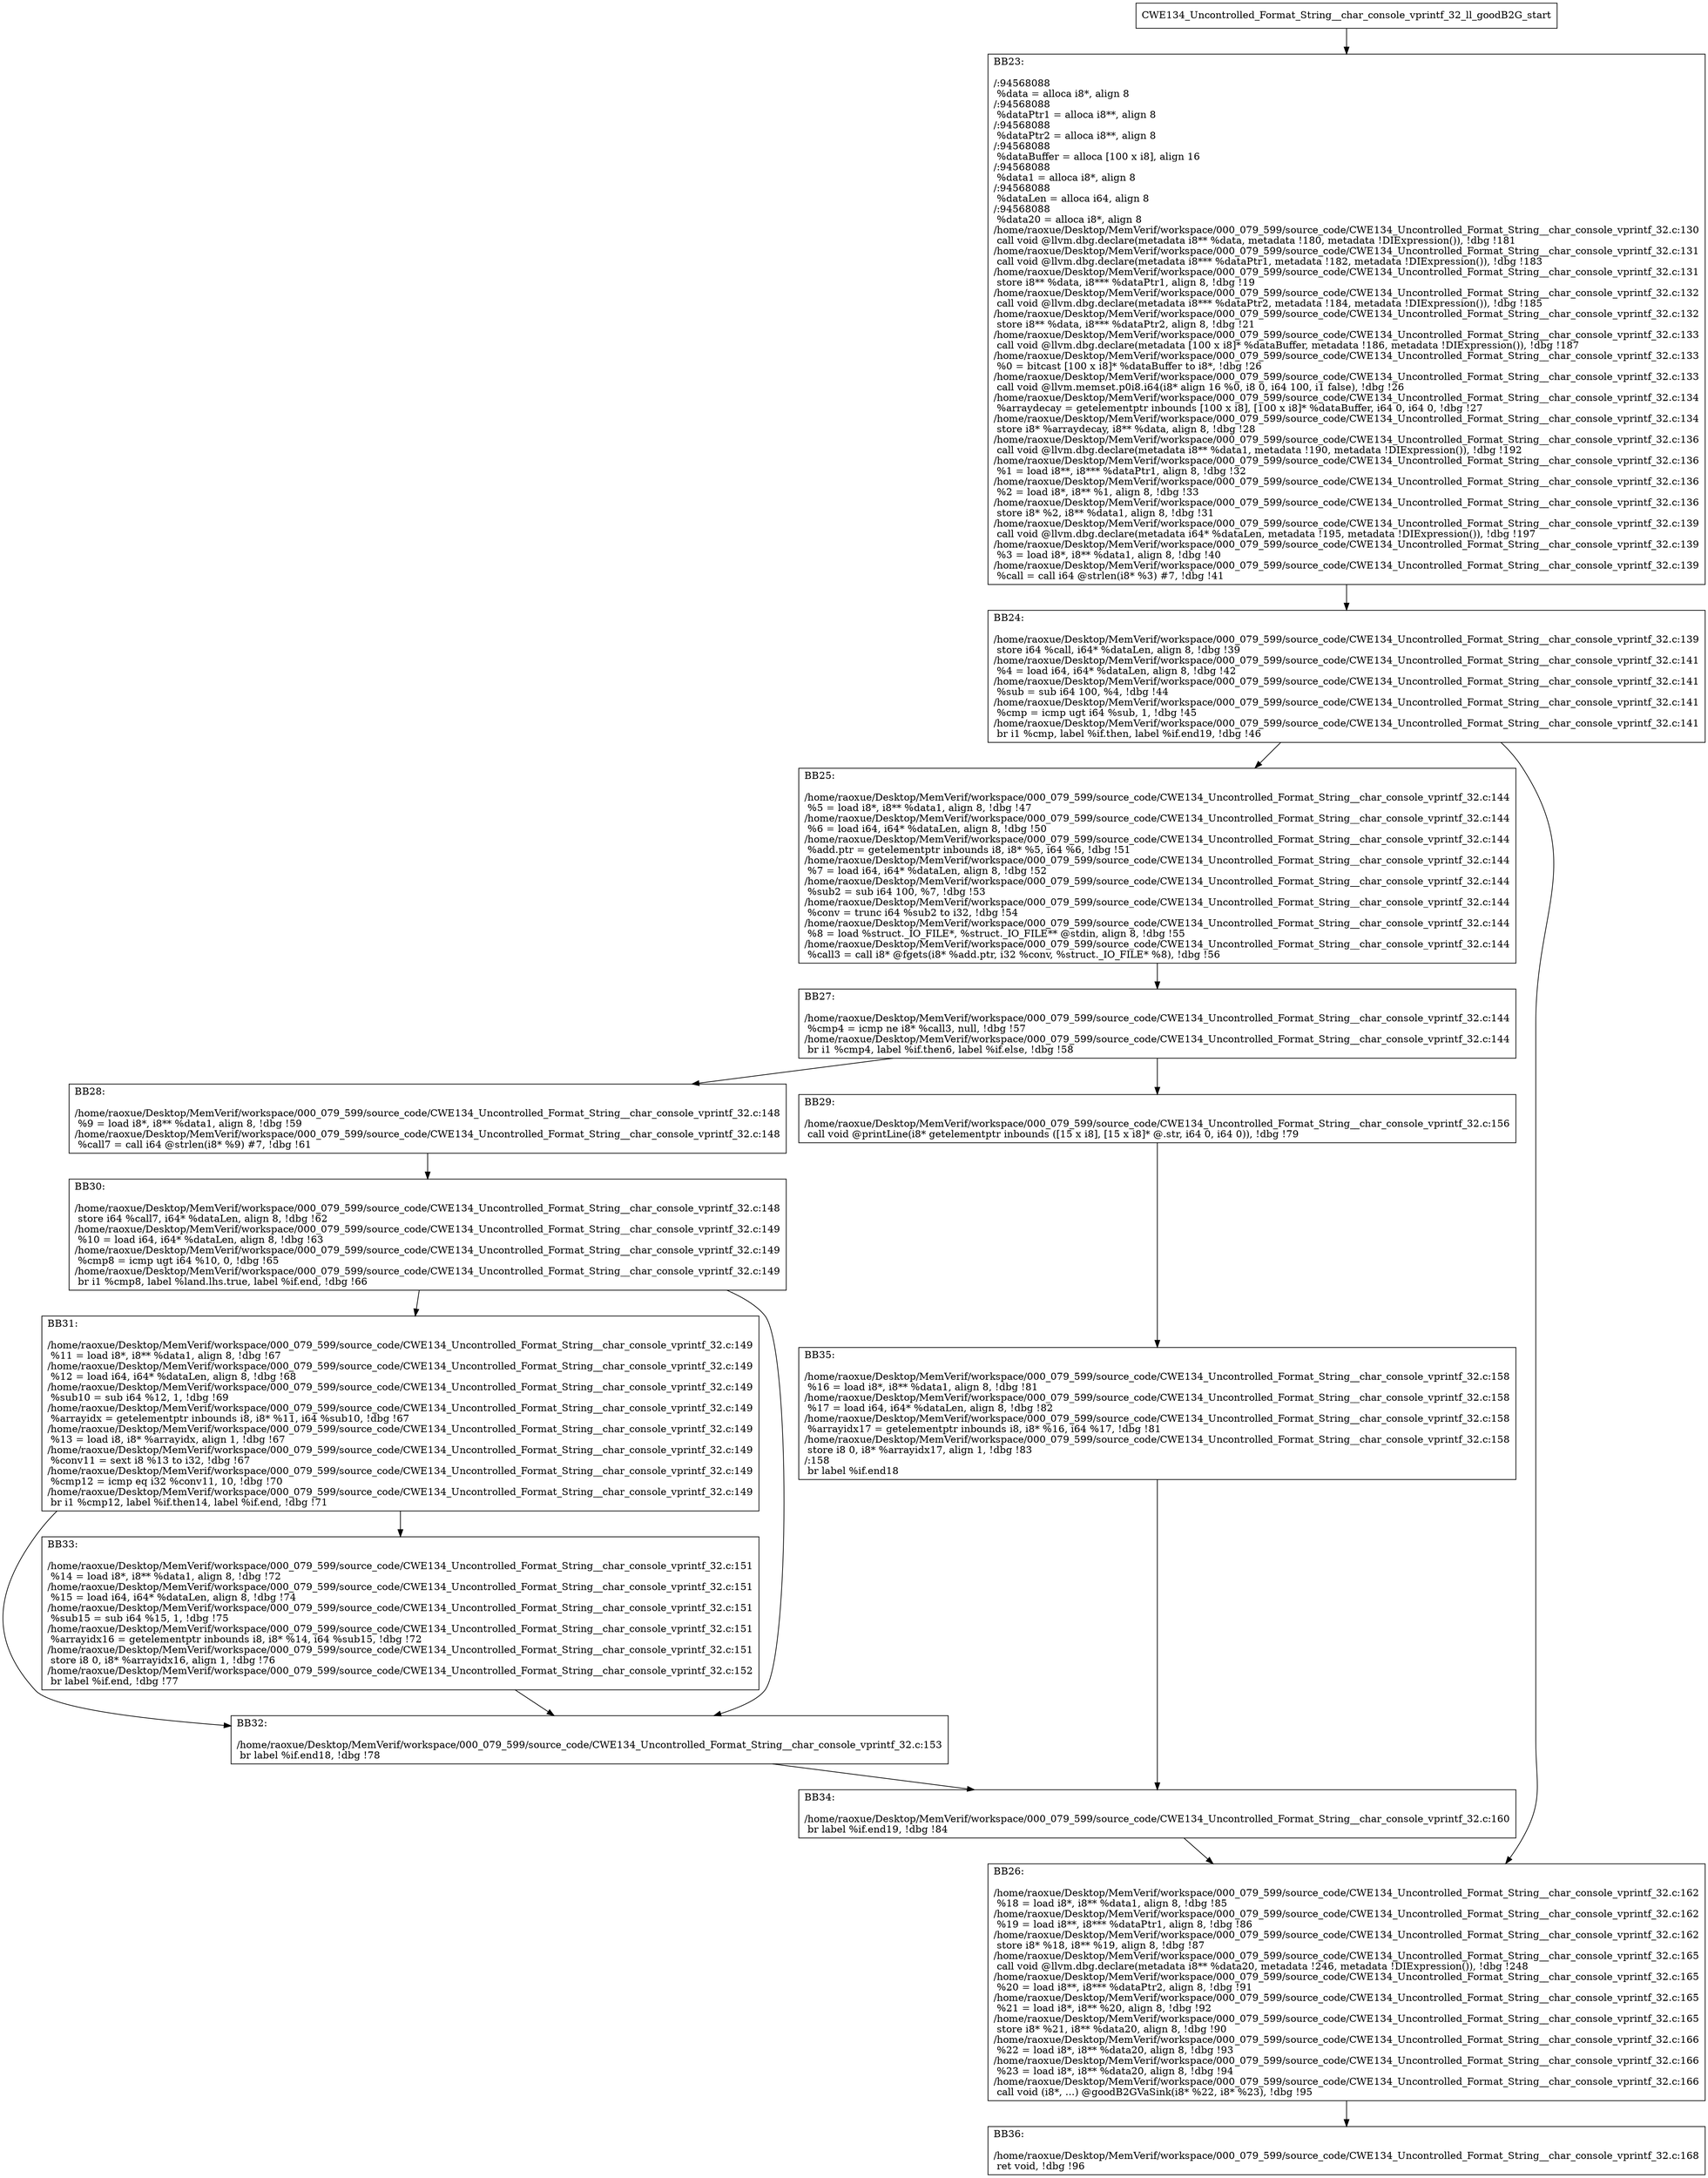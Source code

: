 digraph "CFG for'CWE134_Uncontrolled_Format_String__char_console_vprintf_32_ll_goodB2G' function" {
	BBCWE134_Uncontrolled_Format_String__char_console_vprintf_32_ll_goodB2G_start[shape=record,label="{CWE134_Uncontrolled_Format_String__char_console_vprintf_32_ll_goodB2G_start}"];
	BBCWE134_Uncontrolled_Format_String__char_console_vprintf_32_ll_goodB2G_start-> CWE134_Uncontrolled_Format_String__char_console_vprintf_32_ll_goodB2GBB23;
	CWE134_Uncontrolled_Format_String__char_console_vprintf_32_ll_goodB2GBB23 [shape=record, label="{BB23:\l\l/:94568088\l
  %data = alloca i8*, align 8\l
/:94568088\l
  %dataPtr1 = alloca i8**, align 8\l
/:94568088\l
  %dataPtr2 = alloca i8**, align 8\l
/:94568088\l
  %dataBuffer = alloca [100 x i8], align 16\l
/:94568088\l
  %data1 = alloca i8*, align 8\l
/:94568088\l
  %dataLen = alloca i64, align 8\l
/:94568088\l
  %data20 = alloca i8*, align 8\l
/home/raoxue/Desktop/MemVerif/workspace/000_079_599/source_code/CWE134_Uncontrolled_Format_String__char_console_vprintf_32.c:130\l
  call void @llvm.dbg.declare(metadata i8** %data, metadata !180, metadata !DIExpression()), !dbg !181\l
/home/raoxue/Desktop/MemVerif/workspace/000_079_599/source_code/CWE134_Uncontrolled_Format_String__char_console_vprintf_32.c:131\l
  call void @llvm.dbg.declare(metadata i8*** %dataPtr1, metadata !182, metadata !DIExpression()), !dbg !183\l
/home/raoxue/Desktop/MemVerif/workspace/000_079_599/source_code/CWE134_Uncontrolled_Format_String__char_console_vprintf_32.c:131\l
  store i8** %data, i8*** %dataPtr1, align 8, !dbg !19\l
/home/raoxue/Desktop/MemVerif/workspace/000_079_599/source_code/CWE134_Uncontrolled_Format_String__char_console_vprintf_32.c:132\l
  call void @llvm.dbg.declare(metadata i8*** %dataPtr2, metadata !184, metadata !DIExpression()), !dbg !185\l
/home/raoxue/Desktop/MemVerif/workspace/000_079_599/source_code/CWE134_Uncontrolled_Format_String__char_console_vprintf_32.c:132\l
  store i8** %data, i8*** %dataPtr2, align 8, !dbg !21\l
/home/raoxue/Desktop/MemVerif/workspace/000_079_599/source_code/CWE134_Uncontrolled_Format_String__char_console_vprintf_32.c:133\l
  call void @llvm.dbg.declare(metadata [100 x i8]* %dataBuffer, metadata !186, metadata !DIExpression()), !dbg !187\l
/home/raoxue/Desktop/MemVerif/workspace/000_079_599/source_code/CWE134_Uncontrolled_Format_String__char_console_vprintf_32.c:133\l
  %0 = bitcast [100 x i8]* %dataBuffer to i8*, !dbg !26\l
/home/raoxue/Desktop/MemVerif/workspace/000_079_599/source_code/CWE134_Uncontrolled_Format_String__char_console_vprintf_32.c:133\l
  call void @llvm.memset.p0i8.i64(i8* align 16 %0, i8 0, i64 100, i1 false), !dbg !26\l
/home/raoxue/Desktop/MemVerif/workspace/000_079_599/source_code/CWE134_Uncontrolled_Format_String__char_console_vprintf_32.c:134\l
  %arraydecay = getelementptr inbounds [100 x i8], [100 x i8]* %dataBuffer, i64 0, i64 0, !dbg !27\l
/home/raoxue/Desktop/MemVerif/workspace/000_079_599/source_code/CWE134_Uncontrolled_Format_String__char_console_vprintf_32.c:134\l
  store i8* %arraydecay, i8** %data, align 8, !dbg !28\l
/home/raoxue/Desktop/MemVerif/workspace/000_079_599/source_code/CWE134_Uncontrolled_Format_String__char_console_vprintf_32.c:136\l
  call void @llvm.dbg.declare(metadata i8** %data1, metadata !190, metadata !DIExpression()), !dbg !192\l
/home/raoxue/Desktop/MemVerif/workspace/000_079_599/source_code/CWE134_Uncontrolled_Format_String__char_console_vprintf_32.c:136\l
  %1 = load i8**, i8*** %dataPtr1, align 8, !dbg !32\l
/home/raoxue/Desktop/MemVerif/workspace/000_079_599/source_code/CWE134_Uncontrolled_Format_String__char_console_vprintf_32.c:136\l
  %2 = load i8*, i8** %1, align 8, !dbg !33\l
/home/raoxue/Desktop/MemVerif/workspace/000_079_599/source_code/CWE134_Uncontrolled_Format_String__char_console_vprintf_32.c:136\l
  store i8* %2, i8** %data1, align 8, !dbg !31\l
/home/raoxue/Desktop/MemVerif/workspace/000_079_599/source_code/CWE134_Uncontrolled_Format_String__char_console_vprintf_32.c:139\l
  call void @llvm.dbg.declare(metadata i64* %dataLen, metadata !195, metadata !DIExpression()), !dbg !197\l
/home/raoxue/Desktop/MemVerif/workspace/000_079_599/source_code/CWE134_Uncontrolled_Format_String__char_console_vprintf_32.c:139\l
  %3 = load i8*, i8** %data1, align 8, !dbg !40\l
/home/raoxue/Desktop/MemVerif/workspace/000_079_599/source_code/CWE134_Uncontrolled_Format_String__char_console_vprintf_32.c:139\l
  %call = call i64 @strlen(i8* %3) #7, !dbg !41\l
}"];
	CWE134_Uncontrolled_Format_String__char_console_vprintf_32_ll_goodB2GBB23-> CWE134_Uncontrolled_Format_String__char_console_vprintf_32_ll_goodB2GBB24;
	CWE134_Uncontrolled_Format_String__char_console_vprintf_32_ll_goodB2GBB24 [shape=record, label="{BB24:\l\l/home/raoxue/Desktop/MemVerif/workspace/000_079_599/source_code/CWE134_Uncontrolled_Format_String__char_console_vprintf_32.c:139\l
  store i64 %call, i64* %dataLen, align 8, !dbg !39\l
/home/raoxue/Desktop/MemVerif/workspace/000_079_599/source_code/CWE134_Uncontrolled_Format_String__char_console_vprintf_32.c:141\l
  %4 = load i64, i64* %dataLen, align 8, !dbg !42\l
/home/raoxue/Desktop/MemVerif/workspace/000_079_599/source_code/CWE134_Uncontrolled_Format_String__char_console_vprintf_32.c:141\l
  %sub = sub i64 100, %4, !dbg !44\l
/home/raoxue/Desktop/MemVerif/workspace/000_079_599/source_code/CWE134_Uncontrolled_Format_String__char_console_vprintf_32.c:141\l
  %cmp = icmp ugt i64 %sub, 1, !dbg !45\l
/home/raoxue/Desktop/MemVerif/workspace/000_079_599/source_code/CWE134_Uncontrolled_Format_String__char_console_vprintf_32.c:141\l
  br i1 %cmp, label %if.then, label %if.end19, !dbg !46\l
}"];
	CWE134_Uncontrolled_Format_String__char_console_vprintf_32_ll_goodB2GBB24-> CWE134_Uncontrolled_Format_String__char_console_vprintf_32_ll_goodB2GBB25;
	CWE134_Uncontrolled_Format_String__char_console_vprintf_32_ll_goodB2GBB24-> CWE134_Uncontrolled_Format_String__char_console_vprintf_32_ll_goodB2GBB26;
	CWE134_Uncontrolled_Format_String__char_console_vprintf_32_ll_goodB2GBB25 [shape=record, label="{BB25:\l\l/home/raoxue/Desktop/MemVerif/workspace/000_079_599/source_code/CWE134_Uncontrolled_Format_String__char_console_vprintf_32.c:144\l
  %5 = load i8*, i8** %data1, align 8, !dbg !47\l
/home/raoxue/Desktop/MemVerif/workspace/000_079_599/source_code/CWE134_Uncontrolled_Format_String__char_console_vprintf_32.c:144\l
  %6 = load i64, i64* %dataLen, align 8, !dbg !50\l
/home/raoxue/Desktop/MemVerif/workspace/000_079_599/source_code/CWE134_Uncontrolled_Format_String__char_console_vprintf_32.c:144\l
  %add.ptr = getelementptr inbounds i8, i8* %5, i64 %6, !dbg !51\l
/home/raoxue/Desktop/MemVerif/workspace/000_079_599/source_code/CWE134_Uncontrolled_Format_String__char_console_vprintf_32.c:144\l
  %7 = load i64, i64* %dataLen, align 8, !dbg !52\l
/home/raoxue/Desktop/MemVerif/workspace/000_079_599/source_code/CWE134_Uncontrolled_Format_String__char_console_vprintf_32.c:144\l
  %sub2 = sub i64 100, %7, !dbg !53\l
/home/raoxue/Desktop/MemVerif/workspace/000_079_599/source_code/CWE134_Uncontrolled_Format_String__char_console_vprintf_32.c:144\l
  %conv = trunc i64 %sub2 to i32, !dbg !54\l
/home/raoxue/Desktop/MemVerif/workspace/000_079_599/source_code/CWE134_Uncontrolled_Format_String__char_console_vprintf_32.c:144\l
  %8 = load %struct._IO_FILE*, %struct._IO_FILE** @stdin, align 8, !dbg !55\l
/home/raoxue/Desktop/MemVerif/workspace/000_079_599/source_code/CWE134_Uncontrolled_Format_String__char_console_vprintf_32.c:144\l
  %call3 = call i8* @fgets(i8* %add.ptr, i32 %conv, %struct._IO_FILE* %8), !dbg !56\l
}"];
	CWE134_Uncontrolled_Format_String__char_console_vprintf_32_ll_goodB2GBB25-> CWE134_Uncontrolled_Format_String__char_console_vprintf_32_ll_goodB2GBB27;
	CWE134_Uncontrolled_Format_String__char_console_vprintf_32_ll_goodB2GBB27 [shape=record, label="{BB27:\l\l/home/raoxue/Desktop/MemVerif/workspace/000_079_599/source_code/CWE134_Uncontrolled_Format_String__char_console_vprintf_32.c:144\l
  %cmp4 = icmp ne i8* %call3, null, !dbg !57\l
/home/raoxue/Desktop/MemVerif/workspace/000_079_599/source_code/CWE134_Uncontrolled_Format_String__char_console_vprintf_32.c:144\l
  br i1 %cmp4, label %if.then6, label %if.else, !dbg !58\l
}"];
	CWE134_Uncontrolled_Format_String__char_console_vprintf_32_ll_goodB2GBB27-> CWE134_Uncontrolled_Format_String__char_console_vprintf_32_ll_goodB2GBB28;
	CWE134_Uncontrolled_Format_String__char_console_vprintf_32_ll_goodB2GBB27-> CWE134_Uncontrolled_Format_String__char_console_vprintf_32_ll_goodB2GBB29;
	CWE134_Uncontrolled_Format_String__char_console_vprintf_32_ll_goodB2GBB28 [shape=record, label="{BB28:\l\l/home/raoxue/Desktop/MemVerif/workspace/000_079_599/source_code/CWE134_Uncontrolled_Format_String__char_console_vprintf_32.c:148\l
  %9 = load i8*, i8** %data1, align 8, !dbg !59\l
/home/raoxue/Desktop/MemVerif/workspace/000_079_599/source_code/CWE134_Uncontrolled_Format_String__char_console_vprintf_32.c:148\l
  %call7 = call i64 @strlen(i8* %9) #7, !dbg !61\l
}"];
	CWE134_Uncontrolled_Format_String__char_console_vprintf_32_ll_goodB2GBB28-> CWE134_Uncontrolled_Format_String__char_console_vprintf_32_ll_goodB2GBB30;
	CWE134_Uncontrolled_Format_String__char_console_vprintf_32_ll_goodB2GBB30 [shape=record, label="{BB30:\l\l/home/raoxue/Desktop/MemVerif/workspace/000_079_599/source_code/CWE134_Uncontrolled_Format_String__char_console_vprintf_32.c:148\l
  store i64 %call7, i64* %dataLen, align 8, !dbg !62\l
/home/raoxue/Desktop/MemVerif/workspace/000_079_599/source_code/CWE134_Uncontrolled_Format_String__char_console_vprintf_32.c:149\l
  %10 = load i64, i64* %dataLen, align 8, !dbg !63\l
/home/raoxue/Desktop/MemVerif/workspace/000_079_599/source_code/CWE134_Uncontrolled_Format_String__char_console_vprintf_32.c:149\l
  %cmp8 = icmp ugt i64 %10, 0, !dbg !65\l
/home/raoxue/Desktop/MemVerif/workspace/000_079_599/source_code/CWE134_Uncontrolled_Format_String__char_console_vprintf_32.c:149\l
  br i1 %cmp8, label %land.lhs.true, label %if.end, !dbg !66\l
}"];
	CWE134_Uncontrolled_Format_String__char_console_vprintf_32_ll_goodB2GBB30-> CWE134_Uncontrolled_Format_String__char_console_vprintf_32_ll_goodB2GBB31;
	CWE134_Uncontrolled_Format_String__char_console_vprintf_32_ll_goodB2GBB30-> CWE134_Uncontrolled_Format_String__char_console_vprintf_32_ll_goodB2GBB32;
	CWE134_Uncontrolled_Format_String__char_console_vprintf_32_ll_goodB2GBB31 [shape=record, label="{BB31:\l\l/home/raoxue/Desktop/MemVerif/workspace/000_079_599/source_code/CWE134_Uncontrolled_Format_String__char_console_vprintf_32.c:149\l
  %11 = load i8*, i8** %data1, align 8, !dbg !67\l
/home/raoxue/Desktop/MemVerif/workspace/000_079_599/source_code/CWE134_Uncontrolled_Format_String__char_console_vprintf_32.c:149\l
  %12 = load i64, i64* %dataLen, align 8, !dbg !68\l
/home/raoxue/Desktop/MemVerif/workspace/000_079_599/source_code/CWE134_Uncontrolled_Format_String__char_console_vprintf_32.c:149\l
  %sub10 = sub i64 %12, 1, !dbg !69\l
/home/raoxue/Desktop/MemVerif/workspace/000_079_599/source_code/CWE134_Uncontrolled_Format_String__char_console_vprintf_32.c:149\l
  %arrayidx = getelementptr inbounds i8, i8* %11, i64 %sub10, !dbg !67\l
/home/raoxue/Desktop/MemVerif/workspace/000_079_599/source_code/CWE134_Uncontrolled_Format_String__char_console_vprintf_32.c:149\l
  %13 = load i8, i8* %arrayidx, align 1, !dbg !67\l
/home/raoxue/Desktop/MemVerif/workspace/000_079_599/source_code/CWE134_Uncontrolled_Format_String__char_console_vprintf_32.c:149\l
  %conv11 = sext i8 %13 to i32, !dbg !67\l
/home/raoxue/Desktop/MemVerif/workspace/000_079_599/source_code/CWE134_Uncontrolled_Format_String__char_console_vprintf_32.c:149\l
  %cmp12 = icmp eq i32 %conv11, 10, !dbg !70\l
/home/raoxue/Desktop/MemVerif/workspace/000_079_599/source_code/CWE134_Uncontrolled_Format_String__char_console_vprintf_32.c:149\l
  br i1 %cmp12, label %if.then14, label %if.end, !dbg !71\l
}"];
	CWE134_Uncontrolled_Format_String__char_console_vprintf_32_ll_goodB2GBB31-> CWE134_Uncontrolled_Format_String__char_console_vprintf_32_ll_goodB2GBB33;
	CWE134_Uncontrolled_Format_String__char_console_vprintf_32_ll_goodB2GBB31-> CWE134_Uncontrolled_Format_String__char_console_vprintf_32_ll_goodB2GBB32;
	CWE134_Uncontrolled_Format_String__char_console_vprintf_32_ll_goodB2GBB33 [shape=record, label="{BB33:\l\l/home/raoxue/Desktop/MemVerif/workspace/000_079_599/source_code/CWE134_Uncontrolled_Format_String__char_console_vprintf_32.c:151\l
  %14 = load i8*, i8** %data1, align 8, !dbg !72\l
/home/raoxue/Desktop/MemVerif/workspace/000_079_599/source_code/CWE134_Uncontrolled_Format_String__char_console_vprintf_32.c:151\l
  %15 = load i64, i64* %dataLen, align 8, !dbg !74\l
/home/raoxue/Desktop/MemVerif/workspace/000_079_599/source_code/CWE134_Uncontrolled_Format_String__char_console_vprintf_32.c:151\l
  %sub15 = sub i64 %15, 1, !dbg !75\l
/home/raoxue/Desktop/MemVerif/workspace/000_079_599/source_code/CWE134_Uncontrolled_Format_String__char_console_vprintf_32.c:151\l
  %arrayidx16 = getelementptr inbounds i8, i8* %14, i64 %sub15, !dbg !72\l
/home/raoxue/Desktop/MemVerif/workspace/000_079_599/source_code/CWE134_Uncontrolled_Format_String__char_console_vprintf_32.c:151\l
  store i8 0, i8* %arrayidx16, align 1, !dbg !76\l
/home/raoxue/Desktop/MemVerif/workspace/000_079_599/source_code/CWE134_Uncontrolled_Format_String__char_console_vprintf_32.c:152\l
  br label %if.end, !dbg !77\l
}"];
	CWE134_Uncontrolled_Format_String__char_console_vprintf_32_ll_goodB2GBB33-> CWE134_Uncontrolled_Format_String__char_console_vprintf_32_ll_goodB2GBB32;
	CWE134_Uncontrolled_Format_String__char_console_vprintf_32_ll_goodB2GBB32 [shape=record, label="{BB32:\l\l/home/raoxue/Desktop/MemVerif/workspace/000_079_599/source_code/CWE134_Uncontrolled_Format_String__char_console_vprintf_32.c:153\l
  br label %if.end18, !dbg !78\l
}"];
	CWE134_Uncontrolled_Format_String__char_console_vprintf_32_ll_goodB2GBB32-> CWE134_Uncontrolled_Format_String__char_console_vprintf_32_ll_goodB2GBB34;
	CWE134_Uncontrolled_Format_String__char_console_vprintf_32_ll_goodB2GBB29 [shape=record, label="{BB29:\l\l/home/raoxue/Desktop/MemVerif/workspace/000_079_599/source_code/CWE134_Uncontrolled_Format_String__char_console_vprintf_32.c:156\l
  call void @printLine(i8* getelementptr inbounds ([15 x i8], [15 x i8]* @.str, i64 0, i64 0)), !dbg !79\l
}"];
	CWE134_Uncontrolled_Format_String__char_console_vprintf_32_ll_goodB2GBB29-> CWE134_Uncontrolled_Format_String__char_console_vprintf_32_ll_goodB2GBB35;
	CWE134_Uncontrolled_Format_String__char_console_vprintf_32_ll_goodB2GBB35 [shape=record, label="{BB35:\l\l/home/raoxue/Desktop/MemVerif/workspace/000_079_599/source_code/CWE134_Uncontrolled_Format_String__char_console_vprintf_32.c:158\l
  %16 = load i8*, i8** %data1, align 8, !dbg !81\l
/home/raoxue/Desktop/MemVerif/workspace/000_079_599/source_code/CWE134_Uncontrolled_Format_String__char_console_vprintf_32.c:158\l
  %17 = load i64, i64* %dataLen, align 8, !dbg !82\l
/home/raoxue/Desktop/MemVerif/workspace/000_079_599/source_code/CWE134_Uncontrolled_Format_String__char_console_vprintf_32.c:158\l
  %arrayidx17 = getelementptr inbounds i8, i8* %16, i64 %17, !dbg !81\l
/home/raoxue/Desktop/MemVerif/workspace/000_079_599/source_code/CWE134_Uncontrolled_Format_String__char_console_vprintf_32.c:158\l
  store i8 0, i8* %arrayidx17, align 1, !dbg !83\l
/:158\l
  br label %if.end18\l
}"];
	CWE134_Uncontrolled_Format_String__char_console_vprintf_32_ll_goodB2GBB35-> CWE134_Uncontrolled_Format_String__char_console_vprintf_32_ll_goodB2GBB34;
	CWE134_Uncontrolled_Format_String__char_console_vprintf_32_ll_goodB2GBB34 [shape=record, label="{BB34:\l\l/home/raoxue/Desktop/MemVerif/workspace/000_079_599/source_code/CWE134_Uncontrolled_Format_String__char_console_vprintf_32.c:160\l
  br label %if.end19, !dbg !84\l
}"];
	CWE134_Uncontrolled_Format_String__char_console_vprintf_32_ll_goodB2GBB34-> CWE134_Uncontrolled_Format_String__char_console_vprintf_32_ll_goodB2GBB26;
	CWE134_Uncontrolled_Format_String__char_console_vprintf_32_ll_goodB2GBB26 [shape=record, label="{BB26:\l\l/home/raoxue/Desktop/MemVerif/workspace/000_079_599/source_code/CWE134_Uncontrolled_Format_String__char_console_vprintf_32.c:162\l
  %18 = load i8*, i8** %data1, align 8, !dbg !85\l
/home/raoxue/Desktop/MemVerif/workspace/000_079_599/source_code/CWE134_Uncontrolled_Format_String__char_console_vprintf_32.c:162\l
  %19 = load i8**, i8*** %dataPtr1, align 8, !dbg !86\l
/home/raoxue/Desktop/MemVerif/workspace/000_079_599/source_code/CWE134_Uncontrolled_Format_String__char_console_vprintf_32.c:162\l
  store i8* %18, i8** %19, align 8, !dbg !87\l
/home/raoxue/Desktop/MemVerif/workspace/000_079_599/source_code/CWE134_Uncontrolled_Format_String__char_console_vprintf_32.c:165\l
  call void @llvm.dbg.declare(metadata i8** %data20, metadata !246, metadata !DIExpression()), !dbg !248\l
/home/raoxue/Desktop/MemVerif/workspace/000_079_599/source_code/CWE134_Uncontrolled_Format_String__char_console_vprintf_32.c:165\l
  %20 = load i8**, i8*** %dataPtr2, align 8, !dbg !91\l
/home/raoxue/Desktop/MemVerif/workspace/000_079_599/source_code/CWE134_Uncontrolled_Format_String__char_console_vprintf_32.c:165\l
  %21 = load i8*, i8** %20, align 8, !dbg !92\l
/home/raoxue/Desktop/MemVerif/workspace/000_079_599/source_code/CWE134_Uncontrolled_Format_String__char_console_vprintf_32.c:165\l
  store i8* %21, i8** %data20, align 8, !dbg !90\l
/home/raoxue/Desktop/MemVerif/workspace/000_079_599/source_code/CWE134_Uncontrolled_Format_String__char_console_vprintf_32.c:166\l
  %22 = load i8*, i8** %data20, align 8, !dbg !93\l
/home/raoxue/Desktop/MemVerif/workspace/000_079_599/source_code/CWE134_Uncontrolled_Format_String__char_console_vprintf_32.c:166\l
  %23 = load i8*, i8** %data20, align 8, !dbg !94\l
/home/raoxue/Desktop/MemVerif/workspace/000_079_599/source_code/CWE134_Uncontrolled_Format_String__char_console_vprintf_32.c:166\l
  call void (i8*, ...) @goodB2GVaSink(i8* %22, i8* %23), !dbg !95\l
}"];
	CWE134_Uncontrolled_Format_String__char_console_vprintf_32_ll_goodB2GBB26-> CWE134_Uncontrolled_Format_String__char_console_vprintf_32_ll_goodB2GBB36;
	CWE134_Uncontrolled_Format_String__char_console_vprintf_32_ll_goodB2GBB36 [shape=record, label="{BB36:\l\l/home/raoxue/Desktop/MemVerif/workspace/000_079_599/source_code/CWE134_Uncontrolled_Format_String__char_console_vprintf_32.c:168\l
  ret void, !dbg !96\l
}"];
}

